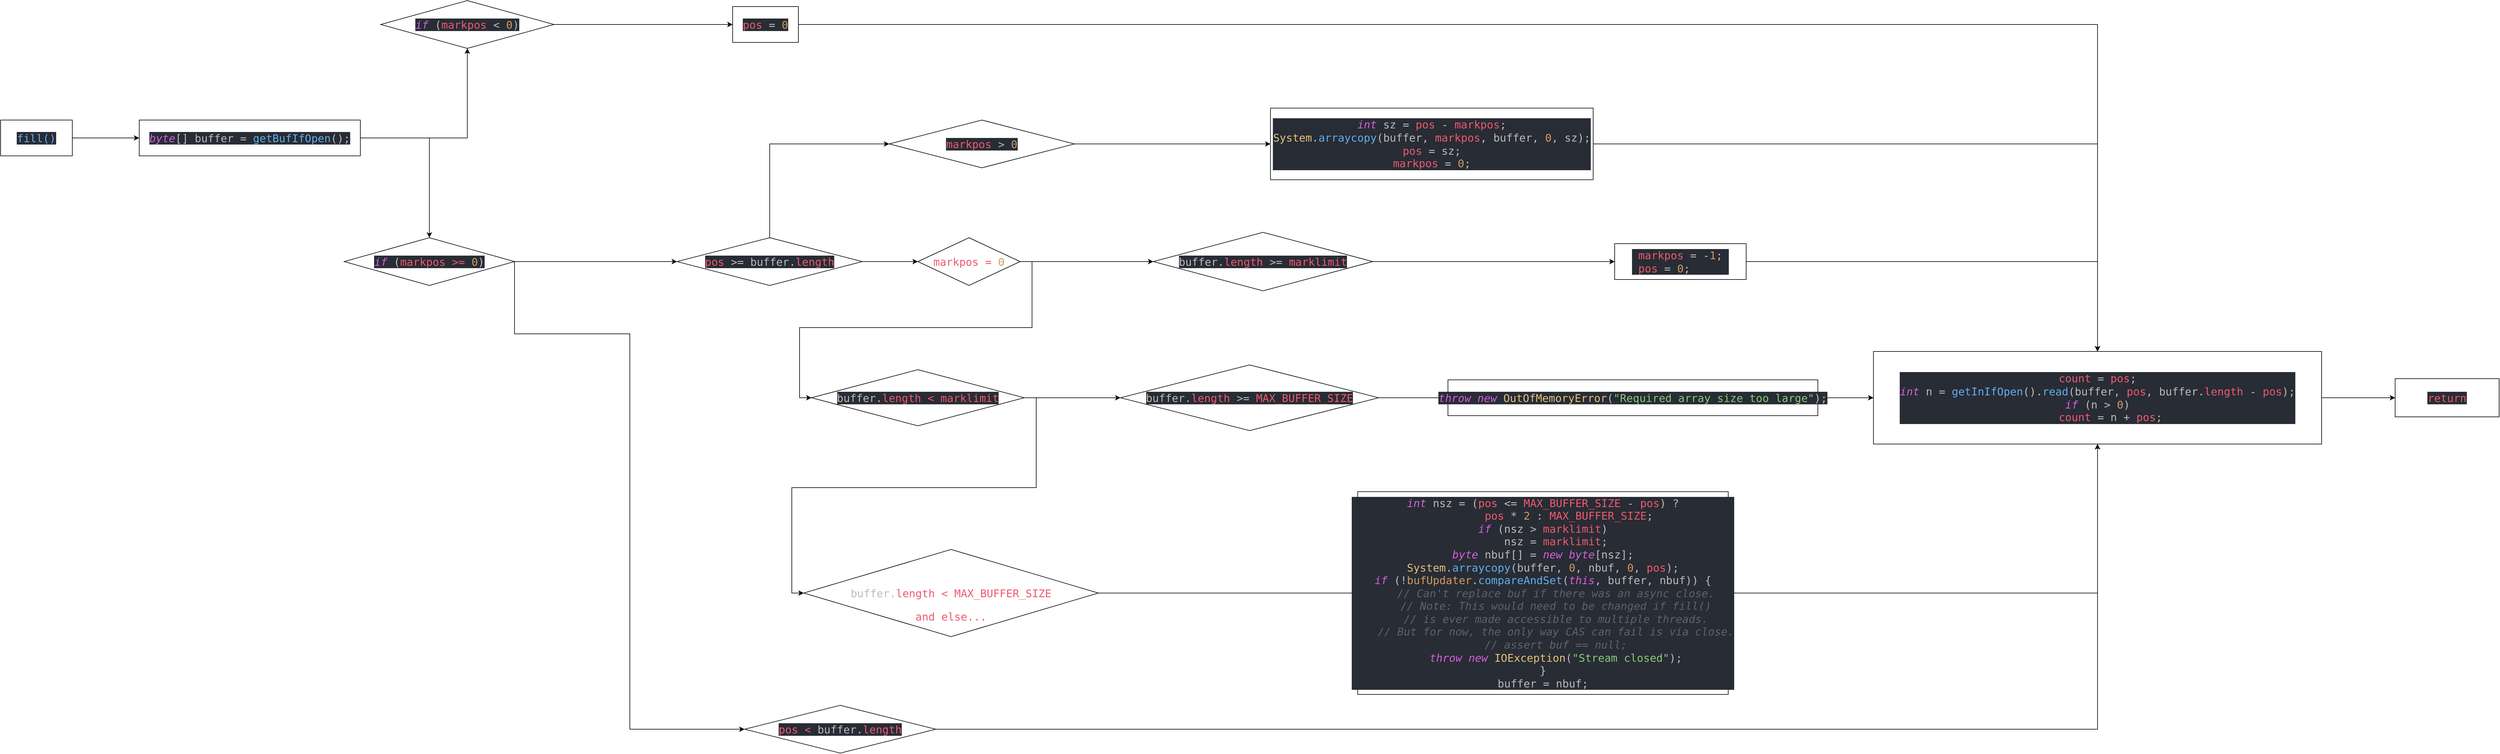 <mxfile version="13.10.0" type="embed">
    <diagram id="boHx4z33qivLBWirBJGp" name="第 1 页">
        <mxGraphModel dx="2197" dy="893" grid="0" gridSize="10" guides="1" tooltips="1" connect="1" arrows="1" fold="1" page="0" pageScale="1" pageWidth="827" pageHeight="1169" math="0" shadow="0">
            <root>
                <mxCell id="0"/>
                <mxCell id="1" parent="0"/>
                <mxCell id="8" style="edgeStyle=orthogonalEdgeStyle;rounded=0;orthogonalLoop=1;jettySize=auto;html=1;exitX=1;exitY=0.5;exitDx=0;exitDy=0;entryX=0.5;entryY=0;entryDx=0;entryDy=0;" edge="1" parent="1" source="2" target="7">
                    <mxGeometry relative="1" as="geometry"/>
                </mxCell>
                <mxCell id="64" style="edgeStyle=orthogonalEdgeStyle;rounded=0;orthogonalLoop=1;jettySize=auto;html=1;exitX=1;exitY=0.5;exitDx=0;exitDy=0;entryX=0.5;entryY=1;entryDx=0;entryDy=0;" edge="1" parent="1" source="2" target="6">
                    <mxGeometry relative="1" as="geometry"/>
                </mxCell>
                <mxCell id="2" value="&lt;pre style=&quot;background-color: #282c34 ; color: #bbbbbb ; font-family: &amp;#34;consolas&amp;#34; , monospace ; font-size: 13.5pt&quot;&gt;&lt;span style=&quot;color: #d55fde ; font-style: italic&quot;&gt;byte&lt;/span&gt;[] buffer = &lt;span style=&quot;color: #61afef&quot;&gt;getBufIfOpen&lt;/span&gt;();&lt;/pre&gt;" style="rounded=0;whiteSpace=wrap;html=1;" vertex="1" parent="1">
                    <mxGeometry x="-13" y="320" width="370" height="60" as="geometry"/>
                </mxCell>
                <mxCell id="11" style="edgeStyle=orthogonalEdgeStyle;rounded=0;orthogonalLoop=1;jettySize=auto;html=1;exitX=1;exitY=0.5;exitDx=0;exitDy=0;" edge="1" parent="1" source="6" target="10">
                    <mxGeometry relative="1" as="geometry"/>
                </mxCell>
                <mxCell id="6" value="&lt;pre style=&quot;background-color: rgb(40 , 44 , 52) ; color: rgb(187 , 187 , 187) ; font-family: &amp;#34;consolas&amp;#34; , monospace ; font-size: 13.5pt&quot;&gt;&lt;span style=&quot;color: rgb(213 , 95 , 222) ; font-style: italic&quot;&gt;if &lt;/span&gt;(&lt;span style=&quot;color: rgb(239 , 89 , 111)&quot;&gt;markpos &lt;/span&gt;&amp;lt; &lt;span style=&quot;color: rgb(209 , 154 , 102)&quot;&gt;0&lt;/span&gt;)&lt;/pre&gt;" style="rhombus;whiteSpace=wrap;html=1;" vertex="1" parent="1">
                    <mxGeometry x="391" y="120" width="290" height="80" as="geometry"/>
                </mxCell>
                <mxCell id="12" style="edgeStyle=orthogonalEdgeStyle;rounded=0;orthogonalLoop=1;jettySize=auto;html=1;exitX=1;exitY=0.5;exitDx=0;exitDy=0;entryX=0;entryY=0.5;entryDx=0;entryDy=0;" edge="1" parent="1" source="7" target="9">
                    <mxGeometry relative="1" as="geometry"/>
                </mxCell>
                <mxCell id="14" style="edgeStyle=orthogonalEdgeStyle;rounded=0;orthogonalLoop=1;jettySize=auto;html=1;exitX=1;exitY=0.5;exitDx=0;exitDy=0;entryX=0;entryY=0.5;entryDx=0;entryDy=0;" edge="1" parent="1" source="7" target="13">
                    <mxGeometry relative="1" as="geometry">
                        <Array as="points">
                            <mxPoint x="615" y="678"/>
                            <mxPoint x="808" y="678"/>
                            <mxPoint x="808" y="1340"/>
                        </Array>
                    </mxGeometry>
                </mxCell>
                <mxCell id="7" value="&lt;pre style=&quot;background-color: rgb(40 , 44 , 52) ; color: rgb(187 , 187 , 187) ; font-family: &amp;#34;consolas&amp;#34; , monospace ; font-size: 13.5pt&quot;&gt;&lt;span style=&quot;color: rgb(213 , 95 , 222) ; font-style: italic&quot;&gt;if &lt;/span&gt;(&lt;span style=&quot;color: rgb(239 , 89 , 111)&quot;&gt;markpos &amp;gt;=&lt;/span&gt; &lt;span style=&quot;color: rgb(209 , 154 , 102)&quot;&gt;0&lt;/span&gt;)&lt;/pre&gt;" style="rhombus;whiteSpace=wrap;html=1;" vertex="1" parent="1">
                    <mxGeometry x="330" y="517" width="285" height="80" as="geometry"/>
                </mxCell>
                <mxCell id="31" style="edgeStyle=orthogonalEdgeStyle;rounded=0;orthogonalLoop=1;jettySize=auto;html=1;exitX=0.5;exitY=0;exitDx=0;exitDy=0;entryX=0;entryY=0.5;entryDx=0;entryDy=0;" edge="1" parent="1" source="9" target="15">
                    <mxGeometry relative="1" as="geometry"/>
                </mxCell>
                <mxCell id="53" style="edgeStyle=orthogonalEdgeStyle;rounded=0;orthogonalLoop=1;jettySize=auto;html=1;exitX=1;exitY=0.5;exitDx=0;exitDy=0;entryX=0;entryY=0.5;entryDx=0;entryDy=0;" edge="1" parent="1" source="9" target="52">
                    <mxGeometry relative="1" as="geometry"/>
                </mxCell>
                <mxCell id="9" value="&lt;pre style=&quot;background-color: #282c34 ; color: #bbbbbb ; font-family: &amp;#34;consolas&amp;#34; , monospace ; font-size: 13.5pt&quot;&gt;&lt;span style=&quot;color: #ef596f&quot;&gt;pos &lt;/span&gt;&amp;gt;= buffer.&lt;span style=&quot;color: #ef596f&quot;&gt;length&lt;/span&gt;&lt;/pre&gt;" style="rhombus;whiteSpace=wrap;html=1;" vertex="1" parent="1">
                    <mxGeometry x="887" y="517" width="310" height="80" as="geometry"/>
                </mxCell>
                <mxCell id="50" style="edgeStyle=orthogonalEdgeStyle;rounded=0;orthogonalLoop=1;jettySize=auto;html=1;exitX=1;exitY=0.5;exitDx=0;exitDy=0;entryX=0.5;entryY=0;entryDx=0;entryDy=0;" edge="1" parent="1" source="10" target="38">
                    <mxGeometry relative="1" as="geometry"/>
                </mxCell>
                <mxCell id="10" value="&lt;pre style=&quot;background-color: #282c34 ; color: #bbbbbb ; font-family: &amp;#34;consolas&amp;#34; , monospace ; font-size: 13.5pt&quot;&gt;&lt;span style=&quot;color: #ef596f&quot;&gt;pos &lt;/span&gt;= &lt;span style=&quot;color: #d19a66&quot;&gt;0&lt;/span&gt;&lt;/pre&gt;" style="rounded=0;whiteSpace=wrap;html=1;" vertex="1" parent="1">
                    <mxGeometry x="980" y="130" width="110" height="60" as="geometry"/>
                </mxCell>
                <mxCell id="43" style="edgeStyle=orthogonalEdgeStyle;rounded=0;orthogonalLoop=1;jettySize=auto;html=1;exitX=1;exitY=0.5;exitDx=0;exitDy=0;entryX=0.5;entryY=1;entryDx=0;entryDy=0;" edge="1" parent="1" source="13" target="38">
                    <mxGeometry relative="1" as="geometry"/>
                </mxCell>
                <mxCell id="13" value="&lt;pre style=&quot;background-color: rgb(40 , 44 , 52) ; color: rgb(187 , 187 , 187) ; font-family: &amp;#34;consolas&amp;#34; , monospace ; font-size: 13.5pt&quot;&gt;&lt;span style=&quot;color: rgb(239 , 89 , 111)&quot;&gt;pos &amp;lt;&lt;/span&gt; buffer.&lt;span style=&quot;color: rgb(239 , 89 , 111)&quot;&gt;length&lt;/span&gt;&lt;/pre&gt;" style="rhombus;whiteSpace=wrap;html=1;" vertex="1" parent="1">
                    <mxGeometry x="1000" y="1300" width="320" height="80" as="geometry"/>
                </mxCell>
                <mxCell id="34" style="edgeStyle=orthogonalEdgeStyle;rounded=0;orthogonalLoop=1;jettySize=auto;html=1;exitX=1;exitY=0.5;exitDx=0;exitDy=0;entryX=0;entryY=0.5;entryDx=0;entryDy=0;" edge="1" parent="1" source="15" target="17">
                    <mxGeometry relative="1" as="geometry"/>
                </mxCell>
                <mxCell id="15" value="&lt;pre style=&quot;background-color: #282c34 ; color: #bbbbbb ; font-family: &amp;#34;consolas&amp;#34; , monospace ; font-size: 13.5pt&quot;&gt;&lt;pre style=&quot;font-family: &amp;#34;consolas&amp;#34; , monospace ; font-size: 13.5pt&quot;&gt;&lt;span style=&quot;color: #ef596f&quot;&gt;markpos &lt;/span&gt;&amp;gt; &lt;span style=&quot;color: #d19a66&quot;&gt;0&lt;/span&gt;&lt;/pre&gt;&lt;/pre&gt;" style="rhombus;whiteSpace=wrap;html=1;" vertex="1" parent="1">
                    <mxGeometry x="1242" y="320" width="310" height="80" as="geometry"/>
                </mxCell>
                <mxCell id="39" style="edgeStyle=orthogonalEdgeStyle;rounded=0;orthogonalLoop=1;jettySize=auto;html=1;exitX=1;exitY=0.5;exitDx=0;exitDy=0;entryX=0.5;entryY=0;entryDx=0;entryDy=0;" edge="1" parent="1" source="17" target="38">
                    <mxGeometry relative="1" as="geometry"/>
                </mxCell>
                <mxCell id="17" value="&lt;pre style=&quot;background-color: #282c34 ; color: #bbbbbb ; font-family: &amp;#34;consolas&amp;#34; , monospace ; font-size: 13.5pt&quot;&gt;&lt;span style=&quot;color: #d55fde ; font-style: italic&quot;&gt;int &lt;/span&gt;sz = &lt;span style=&quot;color: #ef596f&quot;&gt;pos &lt;/span&gt;- &lt;span style=&quot;color: #ef596f&quot;&gt;markpos&lt;/span&gt;;&lt;br&gt;&lt;span style=&quot;color: #e5c07b&quot;&gt;System&lt;/span&gt;.&lt;span style=&quot;color: #61afef&quot;&gt;arraycopy&lt;/span&gt;(buffer, &lt;span style=&quot;color: #ef596f&quot;&gt;markpos&lt;/span&gt;, buffer, &lt;span style=&quot;color: #d19a66&quot;&gt;0&lt;/span&gt;, sz);&lt;br&gt;&lt;span style=&quot;color: #ef596f&quot;&gt;pos &lt;/span&gt;= sz;&lt;br&gt;&lt;span style=&quot;color: #ef596f&quot;&gt;markpos &lt;/span&gt;= &lt;span style=&quot;color: #d19a66&quot;&gt;0&lt;/span&gt;;&lt;/pre&gt;" style="whiteSpace=wrap;html=1;" vertex="1" parent="1">
                    <mxGeometry x="1880" y="300" width="540" height="120" as="geometry"/>
                </mxCell>
                <mxCell id="33" style="edgeStyle=orthogonalEdgeStyle;rounded=0;orthogonalLoop=1;jettySize=auto;html=1;exitX=1;exitY=0.5;exitDx=0;exitDy=0;entryX=0;entryY=0.5;entryDx=0;entryDy=0;" edge="1" parent="1" source="19" target="22">
                    <mxGeometry relative="1" as="geometry"/>
                </mxCell>
                <mxCell id="19" value="&lt;pre style=&quot;background-color: #282c34 ; color: #bbbbbb ; font-family: &amp;#34;consolas&amp;#34; , monospace ; font-size: 13.5pt&quot;&gt;&lt;pre style=&quot;font-size: 13.5pt ; font-family: &amp;#34;consolas&amp;#34; , monospace&quot;&gt;&lt;span style=&quot;font-size: 13.5pt ; white-space: normal&quot;&gt;buffer.&lt;/span&gt;&lt;span style=&quot;font-size: 13.5pt ; white-space: normal ; color: rgb(239 , 89 , 111)&quot;&gt;length &lt;/span&gt;&lt;span style=&quot;font-size: 13.5pt ; white-space: normal&quot;&gt;&amp;gt;= &lt;/span&gt;&lt;span style=&quot;font-size: 13.5pt ; white-space: normal ; color: rgb(239 , 89 , 111)&quot;&gt;marklimit&lt;/span&gt;&lt;br&gt;&lt;/pre&gt;&lt;/pre&gt;" style="rhombus;whiteSpace=wrap;html=1;" vertex="1" parent="1">
                    <mxGeometry x="1684" y="508" width="367" height="98" as="geometry"/>
                </mxCell>
                <mxCell id="65" style="edgeStyle=orthogonalEdgeStyle;rounded=0;orthogonalLoop=1;jettySize=auto;html=1;exitX=1;exitY=0.5;exitDx=0;exitDy=0;entryX=0.5;entryY=0;entryDx=0;entryDy=0;" edge="1" parent="1" source="22" target="38">
                    <mxGeometry relative="1" as="geometry"/>
                </mxCell>
                <mxCell id="22" value="&lt;pre style=&quot;background-color: #282c34 ; color: #bbbbbb ; font-family: &amp;#34;consolas&amp;#34; , monospace ; font-size: 13.5pt&quot;&gt; &lt;span style=&quot;color: #ef596f&quot;&gt;markpos &lt;/span&gt;= -&lt;span style=&quot;color: #d19a66&quot;&gt;1&lt;/span&gt;; &lt;br&gt; &lt;span style=&quot;color: #ef596f&quot;&gt;pos &lt;/span&gt;= &lt;span style=&quot;color: #d19a66&quot;&gt;0&lt;/span&gt;;      &lt;/pre&gt;" style="whiteSpace=wrap;html=1;" vertex="1" parent="1">
                    <mxGeometry x="2456" y="527" width="220" height="60" as="geometry"/>
                </mxCell>
                <mxCell id="29" value="" style="edgeStyle=orthogonalEdgeStyle;rounded=0;orthogonalLoop=1;jettySize=auto;html=1;" edge="1" parent="1" source="24" target="28">
                    <mxGeometry relative="1" as="geometry"/>
                </mxCell>
                <mxCell id="24" value="&lt;pre style=&quot;background-color: #282c34 ; color: #bbbbbb ; font-family: &amp;#34;consolas&amp;#34; , monospace ; font-size: 13.5pt&quot;&gt;&lt;pre style=&quot;font-family: &amp;#34;consolas&amp;#34; , monospace ; font-size: 13.5pt&quot;&gt;&lt;pre style=&quot;font-size: 13.5pt ; font-family: &amp;#34;consolas&amp;#34; , monospace&quot;&gt;&lt;span style=&quot;font-size: 13.5pt ; white-space: normal&quot;&gt;buffer.&lt;/span&gt;&lt;span style=&quot;font-size: 13.5pt ; white-space: normal ; color: rgb(239 , 89 , 111)&quot;&gt;length &lt;/span&gt;&lt;span style=&quot;font-size: 13.5pt ; white-space: normal&quot;&gt;&amp;gt;= &lt;/span&gt;&lt;span style=&quot;font-size: 13.5pt ; white-space: normal ; color: rgb(239 , 89 , 111)&quot;&gt;MAX_BUFFER_SIZE&lt;/span&gt;&lt;br&gt;&lt;/pre&gt;&lt;/pre&gt;&lt;/pre&gt;" style="rhombus;whiteSpace=wrap;html=1;" vertex="1" parent="1">
                    <mxGeometry x="1629" y="730" width="432" height="110" as="geometry"/>
                </mxCell>
                <mxCell id="41" style="edgeStyle=orthogonalEdgeStyle;rounded=0;orthogonalLoop=1;jettySize=auto;html=1;exitX=1;exitY=0.5;exitDx=0;exitDy=0;entryX=0;entryY=0.5;entryDx=0;entryDy=0;" edge="1" parent="1" source="28" target="38">
                    <mxGeometry relative="1" as="geometry"/>
                </mxCell>
                <mxCell id="28" value="&lt;pre style=&quot;background-color: #282c34 ; color: #bbbbbb ; font-family: &amp;#34;consolas&amp;#34; , monospace ; font-size: 13.5pt&quot;&gt;&lt;span style=&quot;color: #d55fde ; font-style: italic&quot;&gt;throw new &lt;/span&gt;&lt;span style=&quot;color: #e5c07b&quot;&gt;OutOfMemoryError&lt;/span&gt;(&lt;span style=&quot;color: #89ca78&quot;&gt;&quot;Required array size too large&quot;&lt;/span&gt;);&lt;/pre&gt;" style="whiteSpace=wrap;html=1;" vertex="1" parent="1">
                    <mxGeometry x="2177" y="755" width="619" height="60" as="geometry"/>
                </mxCell>
                <mxCell id="37" value="" style="edgeStyle=orthogonalEdgeStyle;rounded=0;orthogonalLoop=1;jettySize=auto;html=1;" edge="1" parent="1" source="30" target="36">
                    <mxGeometry relative="1" as="geometry"/>
                </mxCell>
                <mxCell id="30" value="&lt;pre style=&quot;color: rgb(187 , 187 , 187) ; font-size: 13.5pt ; font-family: &amp;#34;consolas&amp;#34; , monospace&quot;&gt;&lt;pre style=&quot;font-size: 13.5pt ; font-family: &amp;#34;consolas&amp;#34; , monospace&quot;&gt;&lt;br&gt;&lt;/pre&gt;&lt;pre style=&quot;font-size: 13.5pt ; font-family: &amp;#34;consolas&amp;#34; , monospace&quot;&gt;&lt;pre style=&quot;font-family: &amp;#34;consolas&amp;#34; , monospace ; font-size: 13.5pt&quot;&gt;buffer.&lt;span style=&quot;color: rgb(239 , 89 , 111)&quot;&gt;length &amp;lt;&lt;/span&gt; &lt;span style=&quot;color: rgb(239 , 89 , 111)&quot;&gt;MAX_BUFFER_SIZE&lt;/span&gt;&lt;/pre&gt;&lt;pre style=&quot;font-family: &amp;#34;consolas&amp;#34; , monospace ; font-size: 13.5pt&quot;&gt;&lt;span style=&quot;color: rgb(239 , 89 , 111)&quot;&gt;and else...&lt;/span&gt;&lt;/pre&gt;&lt;/pre&gt;&lt;/pre&gt;" style="rhombus;whiteSpace=wrap;html=1;" vertex="1" parent="1">
                    <mxGeometry x="1099" y="1039" width="493" height="146" as="geometry"/>
                </mxCell>
                <mxCell id="42" style="edgeStyle=orthogonalEdgeStyle;rounded=0;orthogonalLoop=1;jettySize=auto;html=1;exitX=1;exitY=0.5;exitDx=0;exitDy=0;entryX=0.5;entryY=1;entryDx=0;entryDy=0;" edge="1" parent="1" source="36" target="38">
                    <mxGeometry relative="1" as="geometry"/>
                </mxCell>
                <mxCell id="36" value="&lt;pre style=&quot;background-color: #282c34 ; color: #bbbbbb ; font-family: &amp;#34;consolas&amp;#34; , monospace ; font-size: 13.5pt&quot;&gt;&lt;span style=&quot;color: #d55fde ; font-style: italic&quot;&gt;int &lt;/span&gt;nsz = (&lt;span style=&quot;color: #ef596f&quot;&gt;pos &lt;/span&gt;&amp;lt;= &lt;span style=&quot;color: #ef596f&quot;&gt;MAX_BUFFER_SIZE &lt;/span&gt;- &lt;span style=&quot;color: #ef596f&quot;&gt;pos&lt;/span&gt;) ?&lt;br&gt;        &lt;span style=&quot;color: #ef596f&quot;&gt;pos &lt;/span&gt;* &lt;span style=&quot;color: #d19a66&quot;&gt;2 &lt;/span&gt;: &lt;span style=&quot;color: #ef596f&quot;&gt;MAX_BUFFER_SIZE&lt;/span&gt;;&lt;br&gt;&lt;span style=&quot;color: #d55fde ; font-style: italic&quot;&gt;if &lt;/span&gt;(nsz &amp;gt; &lt;span style=&quot;color: #ef596f&quot;&gt;marklimit&lt;/span&gt;)&lt;br&gt;    nsz = &lt;span style=&quot;color: #ef596f&quot;&gt;marklimit&lt;/span&gt;;&lt;br&gt;&lt;span style=&quot;color: #d55fde ; font-style: italic&quot;&gt;byte &lt;/span&gt;nbuf[] = &lt;span style=&quot;color: #d55fde ; font-style: italic&quot;&gt;new byte&lt;/span&gt;[nsz];&lt;br&gt;&lt;span style=&quot;color: #e5c07b&quot;&gt;System&lt;/span&gt;.&lt;span style=&quot;color: #61afef&quot;&gt;arraycopy&lt;/span&gt;(buffer, &lt;span style=&quot;color: #d19a66&quot;&gt;0&lt;/span&gt;, nbuf, &lt;span style=&quot;color: #d19a66&quot;&gt;0&lt;/span&gt;, &lt;span style=&quot;color: #ef596f&quot;&gt;pos&lt;/span&gt;);&lt;br&gt;&lt;span style=&quot;color: #d55fde ; font-style: italic&quot;&gt;if &lt;/span&gt;(!&lt;span style=&quot;color: #d19a66&quot;&gt;bufUpdater&lt;/span&gt;.&lt;span style=&quot;color: #61afef&quot;&gt;compareAndSet&lt;/span&gt;(&lt;span style=&quot;color: #d55fde ; font-style: italic&quot;&gt;this&lt;/span&gt;, buffer, nbuf)) {&lt;br&gt;    &lt;span style=&quot;color: #5c6370 ; font-style: italic&quot;&gt;// Can't replace buf if there was an async close.&lt;br&gt;&lt;/span&gt;&lt;span style=&quot;color: #5c6370 ; font-style: italic&quot;&gt;    // Note: This would need to be changed if fill()&lt;br&gt;&lt;/span&gt;&lt;span style=&quot;color: #5c6370 ; font-style: italic&quot;&gt;    // is ever made accessible to multiple threads.&lt;br&gt;&lt;/span&gt;&lt;span style=&quot;color: #5c6370 ; font-style: italic&quot;&gt;    // But for now, the only way CAS can fail is via close.&lt;br&gt;&lt;/span&gt;&lt;span style=&quot;color: #5c6370 ; font-style: italic&quot;&gt;    // assert buf == null;&lt;br&gt;&lt;/span&gt;&lt;span style=&quot;color: #5c6370 ; font-style: italic&quot;&gt;    &lt;/span&gt;&lt;span style=&quot;color: #d55fde ; font-style: italic&quot;&gt;throw new &lt;/span&gt;&lt;span style=&quot;color: #e5c07b&quot;&gt;IOException&lt;/span&gt;(&lt;span style=&quot;color: #89ca78&quot;&gt;&quot;Stream closed&quot;&lt;/span&gt;);&lt;br&gt;}&lt;br&gt;buffer = nbuf;&lt;/pre&gt;" style="whiteSpace=wrap;html=1;" vertex="1" parent="1">
                    <mxGeometry x="2026" y="942.25" width="620" height="339.5" as="geometry"/>
                </mxCell>
                <mxCell id="49" value="" style="edgeStyle=orthogonalEdgeStyle;rounded=0;orthogonalLoop=1;jettySize=auto;html=1;" edge="1" parent="1" source="38" target="48">
                    <mxGeometry relative="1" as="geometry"/>
                </mxCell>
                <mxCell id="38" value="&lt;pre style=&quot;background-color: #282c34 ; color: #bbbbbb ; font-family: &amp;#34;consolas&amp;#34; , monospace ; font-size: 13.5pt&quot;&gt;&lt;span style=&quot;color: #ef596f&quot;&gt;count &lt;/span&gt;= &lt;span style=&quot;color: #ef596f&quot;&gt;pos&lt;/span&gt;;&lt;br&gt;&lt;span style=&quot;color: #d55fde ; font-style: italic&quot;&gt;int &lt;/span&gt;n = &lt;span style=&quot;color: #61afef&quot;&gt;getInIfOpen&lt;/span&gt;().&lt;span style=&quot;color: #61afef&quot;&gt;read&lt;/span&gt;(buffer, &lt;span style=&quot;color: #ef596f&quot;&gt;pos&lt;/span&gt;, buffer.&lt;span style=&quot;color: #ef596f&quot;&gt;length &lt;/span&gt;- &lt;span style=&quot;color: #ef596f&quot;&gt;pos&lt;/span&gt;);&lt;br&gt;&lt;span style=&quot;color: #d55fde ; font-style: italic&quot;&gt;if &lt;/span&gt;(n &amp;gt; &lt;span style=&quot;color: #d19a66&quot;&gt;0&lt;/span&gt;)&lt;br&gt;    &lt;span style=&quot;color: #ef596f&quot;&gt;count &lt;/span&gt;= n + &lt;span style=&quot;color: #ef596f&quot;&gt;pos&lt;/span&gt;;&lt;/pre&gt;" style="rounded=0;whiteSpace=wrap;html=1;" vertex="1" parent="1">
                    <mxGeometry x="2889" y="707.5" width="750" height="155" as="geometry"/>
                </mxCell>
                <mxCell id="47" style="edgeStyle=orthogonalEdgeStyle;rounded=0;orthogonalLoop=1;jettySize=auto;html=1;exitX=1;exitY=0.5;exitDx=0;exitDy=0;entryX=0;entryY=0.5;entryDx=0;entryDy=0;" edge="1" parent="1" source="44" target="2">
                    <mxGeometry relative="1" as="geometry"/>
                </mxCell>
                <mxCell id="44" value="&lt;pre style=&quot;background-color: #282c34 ; color: #bbbbbb ; font-family: &amp;#34;consolas&amp;#34; , monospace ; font-size: 13.5pt&quot;&gt;&lt;span style=&quot;color: #61afef&quot;&gt;fill()&lt;/span&gt;&lt;/pre&gt;" style="whiteSpace=wrap;html=1;rounded=0;" vertex="1" parent="1">
                    <mxGeometry x="-245" y="320" width="120" height="60" as="geometry"/>
                </mxCell>
                <mxCell id="48" value="&lt;pre style=&quot;background-color: rgb(40 , 44 , 52) ; font-family: &amp;#34;consolas&amp;#34; , monospace ; font-size: 13.5pt&quot;&gt;&lt;font color=&quot;#ef596f&quot;&gt;return&lt;/font&gt;&lt;/pre&gt;" style="rounded=0;whiteSpace=wrap;html=1;" vertex="1" parent="1">
                    <mxGeometry x="3762" y="753" width="174" height="64" as="geometry"/>
                </mxCell>
                <mxCell id="54" style="edgeStyle=orthogonalEdgeStyle;rounded=0;orthogonalLoop=1;jettySize=auto;html=1;exitX=1;exitY=0.5;exitDx=0;exitDy=0;entryX=0;entryY=0.5;entryDx=0;entryDy=0;" edge="1" parent="1" source="52" target="19">
                    <mxGeometry relative="1" as="geometry"/>
                </mxCell>
                <mxCell id="63" style="edgeStyle=orthogonalEdgeStyle;rounded=0;orthogonalLoop=1;jettySize=auto;html=1;exitX=1;exitY=0.5;exitDx=0;exitDy=0;entryX=0;entryY=0.5;entryDx=0;entryDy=0;" edge="1" parent="1" source="52" target="57">
                    <mxGeometry relative="1" as="geometry"/>
                </mxCell>
                <mxCell id="52" value="&lt;pre style=&quot;color: rgb(187 , 187 , 187) ; font-size: 13.5pt ; font-family: &amp;#34;consolas&amp;#34; , monospace&quot;&gt;&lt;span style=&quot;color: rgb(239 , 89 , 111)&quot;&gt;markpos =&lt;/span&gt; &lt;span style=&quot;color: rgb(209 , 154 , 102)&quot;&gt;0&lt;/span&gt;&lt;/pre&gt;" style="rhombus;whiteSpace=wrap;html=1;" vertex="1" parent="1">
                    <mxGeometry x="1290" y="517" width="171" height="80" as="geometry"/>
                </mxCell>
                <mxCell id="61" style="edgeStyle=orthogonalEdgeStyle;rounded=0;orthogonalLoop=1;jettySize=auto;html=1;exitX=1;exitY=0.5;exitDx=0;exitDy=0;entryX=0;entryY=0.5;entryDx=0;entryDy=0;" edge="1" parent="1" source="57" target="24">
                    <mxGeometry relative="1" as="geometry"/>
                </mxCell>
                <mxCell id="62" style="edgeStyle=orthogonalEdgeStyle;rounded=0;orthogonalLoop=1;jettySize=auto;html=1;exitX=1;exitY=0.5;exitDx=0;exitDy=0;entryX=0;entryY=0.5;entryDx=0;entryDy=0;" edge="1" parent="1" source="57" target="30">
                    <mxGeometry relative="1" as="geometry"/>
                </mxCell>
                <mxCell id="57" value="&lt;pre style=&quot;color: rgb(187 , 187 , 187) ; font-size: 13.5pt ; background-color: rgb(40 , 44 , 52) ; font-family: &amp;#34;consolas&amp;#34; , monospace&quot;&gt;&lt;span style=&quot;font-size: 13.5pt&quot;&gt;buffer.&lt;/span&gt;&lt;span style=&quot;font-size: 13.5pt ; color: rgb(239 , 89 , 111)&quot;&gt;length &amp;lt;&lt;/span&gt;&lt;span style=&quot;font-size: 13.5pt&quot;&gt;&amp;nbsp;&lt;/span&gt;&lt;span style=&quot;font-size: 13.5pt ; color: rgb(239 , 89 , 111)&quot;&gt;marklimit&lt;/span&gt;&lt;/pre&gt;" style="rhombus;whiteSpace=wrap;html=1;" vertex="1" parent="1">
                    <mxGeometry x="1112" y="738" width="356" height="94" as="geometry"/>
                </mxCell>
            </root>
        </mxGraphModel>
    </diagram>
</mxfile>